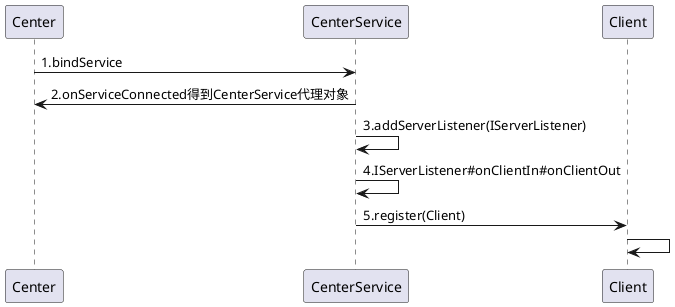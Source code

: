 @startuml
Center -> CenterService: 1.bindService
CenterService -> Center: 2.onServiceConnected得到CenterService代理对象
CenterService -> CenterService: 3.addServerListener(IServerListener)
CenterService -> CenterService: 4.IServerListener#onClientIn#onClientOut
CenterService -> Client: 5.register(Client)

Client -> Client:
@enduml
